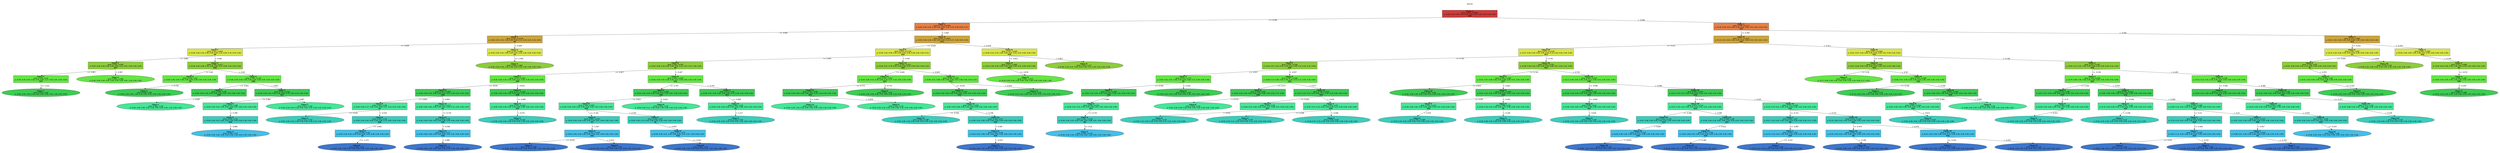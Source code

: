 digraph Tree {
splines=false;
graph [pad=".25", ranksep="0.5", nodesep="1"];
node [shape=rect, style="filled", color="black", fontname="helvetica",fillcolor="white"] ;
edge [fontname="helvetica"] ;
0 [label="texture", shape=plaintext];
0:s -> 1:n [style=invis];   
1 [label=<<b> Class=1 </b> <br/> error: 1.000, n=5500 <br/> p: (0.09, 0.09, 0.09, 0.09, 0.09, 0.09, 0.09, 0.09, 0.09, 0.09, 0.09) <br/><b>V40</b>>, fillcolor="0.000 0.7 0.800", shape="rect"];
2 [label=<<b> Class=2 </b> <br/> error: 0.778, n=2783 <br/> p: (0.00, 0.00, 0.16, 0.18, 0.00, 0.02, 0.12, 0.16, 0.18, 0.00, 0.17) <br/><b>V3</b>>, fillcolor="0.060 0.7 0.900", shape="rect"];
1:s -> 2:n [label="<= -0.585"] ;
3 [label=<<b> Class=2 </b> <br/> error: 0.436, n=1138 <br/> p: (0.00, 0.00, 0.01, 0.44, 0.00, 0.00, 0.11, 0.00, 0.43, 0.00, 0.00) <br/><b>V4</b>>, fillcolor="0.120 0.7 0.800", shape="rect"];
2:s -> 3:n [label="<= -0.867"] ;
4 [label=<<b> Class=7 </b> <br/> error: 0.314, n=653 <br/> p: (0.00, 0.00, 0.02, 0.06, 0.00, 0.00, 0.16, 0.00, 0.76, 0.00, 0.00) <br/><b>V6</b>>, fillcolor="0.180 0.7 0.900", shape="rect"];
3:s -> 4:n [label="<= -0.639"] ;
5 [label=<<b> Class=7 </b> <br/> error: 0.030, n=436 <br/> p: (0.00, 0.00, 0.00, 0.00, 0.00, 0.00, 0.01, 0.00, 0.99, 0.00, 0.00) <br/><b>V27</b>>, fillcolor="0.240 0.7 0.800", shape="rect"];
4:s -> 5:n [label="<= -0.681"] ;
6 [label=<<b> Class=7 </b> <br/> error: 0.159, n=47 <br/> p: (0.00, 0.00, 0.00, 0.00, 0.00, 0.00, 0.13, 0.00, 0.87, 0.00, 0.00) <br/><b>V23</b>>, fillcolor="0.300 0.7 0.900", shape="rect"];
5:s -> 6:n [label="<= -0.997"] ;
7 [label=<<b> Class=7 </b> <br/> error: 0.000, n=40 <br/> p: (0.00, 0.00, 0.00, 0.00, 0.00, 0.00, 0.00, 0.00, 1.00, 0.00, 0.00) >, fillcolor="0.360 0.7 0.800", shape="oval"];
6:s -> 7:n [label="<= -1.152"] ;
8 [label=<<b> Class=7 </b> <br/> error: 0.000, n=389 <br/> p: (0.00, 0.00, 0.00, 0.00, 0.00, 0.00, 0.00, 0.00, 1.00, 0.00, 0.00) >, fillcolor="0.300 0.7 0.900", shape="oval"];
5:s -> 8:n [label="> -0.997"] ;
9 [label=<<b> Class=5 </b> <br/> error: 0.498, n=217 <br/> p: (0.00, 0.00, 0.06, 0.18, 0.00, 0.00, 0.47, 0.00, 0.29, 0.00, 0.00) <br/><b>V36</b>>, fillcolor="0.240 0.7 0.800", shape="rect"];
4:s -> 9:n [label="> -0.681"] ;
10 [label=<<b> Class=2 </b> <br/> error: 0.126, n=42 <br/> p: (0.00, 0.00, 0.05, 0.93, 0.00, 0.00, 0.00, 0.00, 0.02, 0.00, 0.00) <br/><b>V5</b>>, fillcolor="0.300 0.7 0.900", shape="rect"];
9:s -> 10:n [label="<= -0.83"] ;
11 [label=<<b> Class=2 </b> <br/> error: 0.000, n=38 <br/> p: (0.00, 0.00, 0.00, 1.00, 0.00, 0.00, 0.00, 0.00, 0.00, 0.00, 0.00) >, fillcolor="0.360 0.7 0.800", shape="oval"];
10:s -> 11:n [label="> -0.739"] ;
12 [label=<<b> Class=5 </b> <br/> error: 0.358, n=175 <br/> p: (0.00, 0.00, 0.06, 0.00, 0.00, 0.00, 0.58, 0.00, 0.36, 0.00, 0.00) <br/><b>V40</b>>, fillcolor="0.300 0.7 0.900", shape="rect"];
9:s -> 12:n [label="> -0.83"] ;
13 [label=<<b> Class=7 </b> <br/> error: 0.239, n=49 <br/> p: (0.00, 0.00, 0.18, 0.00, 0.00, 0.00, 0.02, 0.00, 0.80, 0.00, 0.00) <br/><b>V34</b>>, fillcolor="0.360 0.7 0.800", shape="rect"];
12:s -> 13:n [label="<= -0.901"] ;
14 [label=<<b> Class=7 </b> <br/> error: 0.000, n=39 <br/> p: (0.00, 0.00, 0.00, 0.00, 0.00, 0.00, 0.00, 0.00, 1.00, 0.00, 0.00) >, fillcolor="0.420 0.7 0.900", shape="oval"];
13:s -> 14:n [label="> -0.897"] ;
15 [label=<<b> Class=5 </b> <br/> error: 0.236, n=126 <br/> p: (0.00, 0.00, 0.02, 0.00, 0.00, 0.00, 0.79, 0.00, 0.19, 0.00, 0.00) <br/><b>V27</b>>, fillcolor="0.360 0.7 0.800", shape="rect"];
12:s -> 15:n [label="> -0.901"] ;
16 [label=<<b> Class=5 </b> <br/> error: 0.072, n=86 <br/> p: (0.00, 0.00, 0.01, 0.00, 0.00, 0.00, 0.97, 0.00, 0.02, 0.00, 0.00) <br/><b>V33</b>>, fillcolor="0.420 0.7 0.900", shape="rect"];
15:s -> 16:n [label="<= -0.887"] ;
17 [label=<<b> Class=5 </b> <br/> error: 0.029, n=76 <br/> p: (0.00, 0.00, 0.01, 0.00, 0.00, 0.00, 0.99, 0.00, 0.00, 0.00, 0.00) <br/><b>V34</b>>, fillcolor="0.480 0.7 0.800", shape="rect"];
16:s -> 17:n [label="> -0.789"] ;
18 [label=<<b> Class=5 </b> <br/> error: 0.000, n=73 <br/> p: (0.00, 0.00, 0.00, 0.00, 0.00, 0.00, 1.00, 0.00, 0.00, 0.00, 0.00) >, fillcolor="0.540 0.7 0.900", shape="oval"];
17:s -> 18:n [label="> -0.866"] ;
19 [label=<<b> Class=7 </b> <br/> error: 0.327, n=40 <br/> p: (0.00, 0.00, 0.03, 0.00, 0.00, 0.00, 0.42, 0.00, 0.55, 0.00, 0.00) >, fillcolor="0.420 0.7 0.900", shape="oval"];
15:s -> 19:n [label="> -0.887"] ;
20 [label=<<b> Class=2 </b> <br/> error: 0.103, n=485 <br/> p: (0.00, 0.00, 0.01, 0.95, 0.00, 0.01, 0.03, 0.00, 0.00, 0.00, 0.00) <br/><b>V3</b>>, fillcolor="0.180 0.7 0.900", shape="rect"];
3:s -> 20:n [label="> -0.639"] ;
21 [label=<<b> Class=2 </b> <br/> error: 0.006, n=462 <br/> p: (0.00, 0.00, 0.00, 1.00, 0.00, 0.00, 0.00, 0.00, 0.00, 0.00, 0.00) >, fillcolor="0.240 0.7 0.800", shape="oval"];
20:s -> 21:n [label="<= -1.008"] ;
22 [label=<<b> Class=9 </b> <br/> error: 0.623, n=1645 <br/> p: (0.00, 0.00, 0.26, 0.00, 0.00, 0.04, 0.13, 0.27, 0.00, 0.00, 0.29) <br/><b>V12</b>>, fillcolor="0.120 0.7 0.800", shape="rect"];
2:s -> 22:n [label="> -0.867"] ;
23 [label=<<b> Class=6 </b> <br/> error: 0.524, n=1136 <br/> p: (0.00, 0.00, 0.38, 0.00, 0.00, 0.05, 0.18, 0.38, 0.00, 0.00, 0.01) <br/><b>V26</b>>, fillcolor="0.180 0.7 0.900", shape="rect"];
22:s -> 23:n [label="<= -0.439"] ;
24 [label=<<b> Class=6 </b> <br/> error: 0.484, n=762 <br/> p: (0.00, 0.00, 0.18, 0.00, 0.00, 0.04, 0.25, 0.53, 0.01, 0.00, 0.00) <br/><b>V5</b>>, fillcolor="0.240 0.7 0.800", shape="rect"];
23:s -> 24:n [label="<= -0.467"] ;
25 [label=<<b> Class=5 </b> <br/> error: 0.470, n=333 <br/> p: (0.00, 0.00, 0.35, 0.00, 0.00, 0.01, 0.45, 0.18, 0.02, 0.00, 0.00) <br/><b>V38</b>>, fillcolor="0.300 0.7 0.900", shape="rect"];
24:s -> 25:n [label="<= -0.407"] ;
26 [label=<<b> Class=11 </b> <br/> error: 0.437, n=200 <br/> p: (0.00, 0.00, 0.55, 0.00, 0.00, 0.01, 0.14, 0.29, 0.01, 0.00, 0.00) <br/><b>V30</b>>, fillcolor="0.360 0.7 0.800", shape="rect"];
25:s -> 26:n [label="<= -0.678"] ;
27 [label=<<b> Class=6 </b> <br/> error: 0.450, n=86 <br/> p: (0.00, 0.00, 0.17, 0.00, 0.00, 0.00, 0.27, 0.53, 0.02, 0.00, 0.00) <br/><b>V5</b>>, fillcolor="0.420 0.7 0.900", shape="rect"];
26:s -> 27:n [label="<= -0.963"] ;
28 [label=<<b> Class=5 </b> <br/> error: 0.413, n=33 <br/> p: (0.00, 0.00, 0.42, 0.00, 0.00, 0.00, 0.48, 0.03, 0.06, 0.00, 0.00) >, fillcolor="0.480 0.7 0.800", shape="oval"];
27:s -> 28:n [label="<= -0.528"] ;
29 [label=<<b> Class=6 </b> <br/> error: 0.201, n=53 <br/> p: (0.00, 0.00, 0.02, 0.00, 0.00, 0.00, 0.13, 0.85, 0.00, 0.00, 0.00) <br/><b>V36</b>>, fillcolor="0.480 0.7 0.800", shape="rect"];
27:s -> 29:n [label="> -0.528"] ;
30 [label=<<b> Class=6 </b> <br/> error: 0.046, n=43 <br/> p: (0.00, 0.00, 0.02, 0.00, 0.00, 0.00, 0.00, 0.98, 0.00, 0.00, 0.00) <br/><b>V1</b>>, fillcolor="0.540 0.7 0.900", shape="rect"];
29:s -> 30:n [label="<= -0.683"] ;
31 [label=<<b> Class=6 </b> <br/> error: 0.000, n=37 <br/> p: (0.00, 0.00, 0.00, 0.00, 0.00, 0.00, 0.00, 1.00, 0.00, 0.00, 0.00) >, fillcolor="0.600 0.7 0.800", shape="oval"];
30:s -> 31:n [label="<= -1.272"] ;
32 [label=<<b> Class=11 </b> <br/> error: 0.250, n=114 <br/> p: (0.00, 0.00, 0.83, 0.00, 0.00, 0.01, 0.04, 0.11, 0.01, 0.00, 0.00) <br/><b>V2</b>>, fillcolor="0.420 0.7 0.900", shape="rect"];
26:s -> 32:n [label="> -0.963"] ;
33 [label=<<b> Class=11 </b> <br/> error: 0.099, n=94 <br/> p: (0.00, 0.00, 0.94, 0.00, 0.00, 0.00, 0.00, 0.06, 0.00, 0.00, 0.00) <br/><b>V26</b>>, fillcolor="0.480 0.7 0.800", shape="rect"];
32:s -> 33:n [label="<= -0.734"] ;
34 [label=<<b> Class=11 </b> <br/> error: 0.029, n=77 <br/> p: (0.00, 0.00, 0.99, 0.00, 0.00, 0.00, 0.00, 0.01, 0.00, 0.00, 0.00) <br/><b>V10</b>>, fillcolor="0.540 0.7 0.900", shape="rect"];
33:s -> 34:n [label="> -0.598"] ;
35 [label=<<b> Class=11 </b> <br/> error: 0.000, n=76 <br/> p: (0.00, 0.00, 1.00, 0.00, 0.00, 0.00, 0.00, 0.00, 0.00, 0.00, 0.00) >, fillcolor="0.600 0.7 0.800", shape="oval"];
34:s -> 35:n [label="> -0.885"] ;
36 [label=<<b> Class=5 </b> <br/> error: 0.127, n=133 <br/> p: (0.00, 0.00, 0.05, 0.00, 0.00, 0.01, 0.93, 0.00, 0.02, 0.00, 0.00) <br/><b>V30</b>>, fillcolor="0.360 0.7 0.800", shape="rect"];
25:s -> 36:n [label="> -0.678"] ;
37 [label=<<b> Class=5 </b> <br/> error: 0.020, n=118 <br/> p: (0.00, 0.00, 0.00, 0.00, 0.00, 0.00, 0.99, 0.00, 0.01, 0.00, 0.00) <br/><b>V35</b>>, fillcolor="0.420 0.7 0.900", shape="rect"];
36:s -> 37:n [label="<= -0.881"] ;
38 [label=<<b> Class=5 </b> <br/> error: 0.000, n=116 <br/> p: (0.00, 0.00, 0.00, 0.00, 0.00, 0.00, 1.00, 0.00, 0.00, 0.00, 0.00) >, fillcolor="0.480 0.7 0.800", shape="oval"];
37:s -> 38:n [label="> -0.579"] ;
39 [label=<<b> Class=6 </b> <br/> error: 0.304, n=429 <br/> p: (0.00, 0.00, 0.04, 0.00, 0.00, 0.07, 0.09, 0.80, 0.00, 0.00, 0.00) <br/><b>V32</b>>, fillcolor="0.300 0.7 0.900", shape="rect"];
24:s -> 39:n [label="> -0.407"] ;
40 [label=<<b> Class=6 </b> <br/> error: 0.214, n=385 <br/> p: (0.00, 0.00, 0.04, 0.00, 0.00, 0.07, 0.02, 0.87, 0.00, 0.00, 0.00) <br/><b>V30</b>>, fillcolor="0.360 0.7 0.800", shape="rect"];
39:s -> 40:n [label="<= -0.702"] ;
41 [label=<<b> Class=6 </b> <br/> error: 0.156, n=350 <br/> p: (0.00, 0.00, 0.04, 0.00, 0.00, 0.03, 0.02, 0.92, 0.00, 0.00, 0.00) <br/><b>V24</b>>, fillcolor="0.420 0.7 0.900", shape="rect"];
40:s -> 41:n [label="<= -0.811"] ;
42 [label=<<b> Class=6 </b> <br/> error: 0.083, n=253 <br/> p: (0.00, 0.00, 0.00, 0.00, 0.00, 0.04, 0.01, 0.96, 0.00, 0.00, 0.00) <br/><b>V1</b>>, fillcolor="0.480 0.7 0.800", shape="rect"];
41:s -> 42:n [label="<= -0.764"] ;
43 [label=<<b> Class=6 </b> <br/> error: 0.021, n=233 <br/> p: (0.00, 0.00, 0.00, 0.00, 0.00, 0.00, 0.01, 0.99, 0.00, 0.00, 0.00) <br/><b>V16</b>>, fillcolor="0.540 0.7 0.900", shape="rect"];
42:s -> 43:n [label="> -1.307"] ;
44 [label=<<b> Class=6 </b> <br/> error: 0.000, n=186 <br/> p: (0.00, 0.00, 0.00, 0.00, 0.00, 0.00, 0.00, 1.00, 0.00, 0.00, 0.00) >, fillcolor="0.600 0.7 0.800", shape="oval"];
43:s -> 44:n [label="<= -0.529"] ;
45 [label=<<b> Class=6 </b> <br/> error: 0.073, n=47 <br/> p: (0.00, 0.00, 0.00, 0.00, 0.00, 0.00, 0.04, 0.96, 0.00, 0.00, 0.00) >, fillcolor="0.600 0.7 0.800", shape="oval"];
43:s -> 45:n [label="> -0.529"] ;
46 [label=<<b> Class=6 </b> <br/> error: 0.246, n=97 <br/> p: (0.00, 0.00, 0.13, 0.00, 0.00, 0.00, 0.05, 0.81, 0.00, 0.00, 0.00) <br/><b>V2</b>>, fillcolor="0.480 0.7 0.800", shape="rect"];
41:s -> 46:n [label="> -0.764"] ;
47 [label=<<b> Class=6 </b> <br/> error: 0.057, n=78 <br/> p: (0.00, 0.00, 0.01, 0.00, 0.00, 0.00, 0.01, 0.97, 0.00, 0.00, 0.00) <br/><b>V10</b>>, fillcolor="0.540 0.7 0.900", shape="rect"];
46:s -> 47:n [label="> -0.633"] ;
48 [label=<<b> Class=6 </b> <br/> error: 0.000, n=74 <br/> p: (0.00, 0.00, 0.00, 0.00, 0.00, 0.00, 0.00, 1.00, 0.00, 0.00, 0.00) >, fillcolor="0.600 0.7 0.800", shape="oval"];
47:s -> 48:n [label="<= -0.642"] ;
49 [label=<<b> Class=4 </b> <br/> error: 0.403, n=35 <br/> p: (0.00, 0.00, 0.11, 0.00, 0.00, 0.49, 0.00, 0.40, 0.00, 0.00, 0.00) >, fillcolor="0.420 0.7 0.900", shape="oval"];
40:s -> 49:n [label="> -0.811"] ;
50 [label=<<b> Class=5 </b> <br/> error: 0.372, n=44 <br/> p: (0.00, 0.02, 0.05, 0.00, 0.00, 0.05, 0.73, 0.16, 0.00, 0.00, 0.00) <br/><b>V23</b>>, fillcolor="0.360 0.7 0.800", shape="rect"];
39:s -> 50:n [label="> -0.702"] ;
51 [label=<<b> Class=5 </b> <br/> error: 0.064, n=28 <br/> p: (0.00, 0.00, 0.00, 0.00, 0.00, 0.00, 0.96, 0.04, 0.00, 0.00, 0.00) <br/><b>V1</b>>, fillcolor="0.420 0.7 0.900", shape="rect"];
50:s -> 51:n [label="<= -0.899"] ;
52 [label=<<b> Class=5 </b> <br/> error: 0.000, n=26 <br/> p: (0.00, 0.00, 0.00, 0.00, 0.00, 0.00, 1.00, 0.00, 0.00, 0.00, 0.00) >, fillcolor="0.480 0.7 0.800", shape="oval"];
51:s -> 52:n [label="> -1.127"] ;
53 [label=<<b> Class=11 </b> <br/> error: 0.342, n=374 <br/> p: (0.00, 0.01, 0.78, 0.00, 0.00, 0.06, 0.05, 0.09, 0.00, 0.00, 0.02) <br/><b>V24</b>>, fillcolor="0.240 0.7 0.800", shape="rect"];
23:s -> 53:n [label="> -0.467"] ;
54 [label=<<b> Class=11 </b> <br/> error: 0.547, n=81 <br/> p: (0.00, 0.00, 0.41, 0.00, 0.00, 0.26, 0.17, 0.16, 0.00, 0.00, 0.00) <br/><b>V23</b>>, fillcolor="0.300 0.7 0.900", shape="rect"];
53:s -> 54:n [label="<= -0.649"] ;
55 [label=<<b> Class=11 </b> <br/> error: 0.397, n=56 <br/> p: (0.00, 0.00, 0.59, 0.00, 0.00, 0.00, 0.25, 0.16, 0.00, 0.00, 0.00) <br/><b>V32</b>>, fillcolor="0.360 0.7 0.800", shape="rect"];
54:s -> 55:n [label="<= -0.773"] ;
56 [label=<<b> Class=11 </b> <br/> error: 0.000, n=25 <br/> p: (0.00, 0.00, 1.00, 0.00, 0.00, 0.00, 0.00, 0.00, 0.00, 0.00, 0.00) >, fillcolor="0.420 0.7 0.900", shape="oval"];
55:s -> 56:n [label="<= -0.818"] ;
57 [label=<<b> Class=5 </b> <br/> error: 0.445, n=31 <br/> p: (0.00, 0.00, 0.26, 0.00, 0.00, 0.00, 0.45, 0.29, 0.00, 0.00, 0.00) >, fillcolor="0.420 0.7 0.900", shape="oval"];
55:s -> 57:n [label="> -0.818"] ;
58 [label=<<b> Class=4 </b> <br/> error: 0.183, n=25 <br/> p: (0.00, 0.00, 0.00, 0.00, 0.00, 0.84, 0.00, 0.16, 0.00, 0.00, 0.00) >, fillcolor="0.360 0.7 0.800", shape="oval"];
54:s -> 58:n [label="> -0.773"] ;
59 [label=<<b> Class=11 </b> <br/> error: 0.208, n=293 <br/> p: (0.00, 0.01, 0.88, 0.00, 0.00, 0.00, 0.02, 0.06, 0.00, 0.00, 0.02) <br/><b>V12</b>>, fillcolor="0.300 0.7 0.900", shape="rect"];
53:s -> 59:n [label="> -0.649"] ;
60 [label=<<b> Class=11 </b> <br/> error: 0.092, n=252 <br/> p: (0.00, 0.00, 0.96, 0.00, 0.00, 0.00, 0.02, 0.02, 0.00, 0.00, 0.00) <br/><b>V10</b>>, fillcolor="0.360 0.7 0.800", shape="rect"];
59:s -> 60:n [label="<= -0.529"] ;
61 [label=<<b> Class=11 </b> <br/> error: 0.052, n=246 <br/> p: (0.00, 0.00, 0.98, 0.00, 0.00, 0.00, 0.00, 0.02, 0.00, 0.00, 0.00) <br/><b>V5</b>>, fillcolor="0.420 0.7 0.900", shape="rect"];
60:s -> 61:n [label="> -0.804"] ;
62 [label=<<b> Class=11 </b> <br/> error: 0.000, n=189 <br/> p: (0.00, 0.00, 1.00, 0.00, 0.00, 0.00, 0.00, 0.00, 0.00, 0.00, 0.00) >, fillcolor="0.480 0.7 0.800", shape="oval"];
61:s -> 62:n [label="<= -0.338"] ;
63 [label=<<b> Class=11 </b> <br/> error: 0.160, n=57 <br/> p: (0.00, 0.02, 0.89, 0.00, 0.00, 0.00, 0.00, 0.09, 0.00, 0.00, 0.00) <br/><b>V24</b>>, fillcolor="0.480 0.7 0.800", shape="rect"];
61:s -> 63:n [label="> -0.338"] ;
64 [label=<<b> Class=11 </b> <br/> error: 0.045, n=44 <br/> p: (0.00, 0.02, 0.98, 0.00, 0.00, 0.00, 0.00, 0.00, 0.00, 0.00, 0.00) <br/><b>V16</b>>, fillcolor="0.540 0.7 0.900", shape="rect"];
63:s -> 64:n [label="> -0.587"] ;
65 [label=<<b> Class=11 </b> <br/> error: 0.000, n=43 <br/> p: (0.00, 0.00, 1.00, 0.00, 0.00, 0.00, 0.00, 0.00, 0.00, 0.00, 0.00) >, fillcolor="0.600 0.7 0.800", shape="oval"];
64:s -> 65:n [label="> -0.619"] ;
66 [label=<<b> Class=11 </b> <br/> error: 0.534, n=41 <br/> p: (0.00, 0.02, 0.44, 0.00, 0.00, 0.02, 0.02, 0.34, 0.00, 0.00, 0.15) >, fillcolor="0.360 0.7 0.800", shape="oval"];
59:s -> 66:n [label="> -0.529"] ;
67 [label=<<b> Class=9 </b> <br/> error: 0.142, n=509 <br/> p: (0.00, 0.01, 0.01, 0.00, 0.00, 0.01, 0.01, 0.02, 0.00, 0.00, 0.94) <br/><b>V30</b>>, fillcolor="0.180 0.7 0.900", shape="rect"];
22:s -> 67:n [label="> -0.439"] ;
68 [label=<<b> Class=9 </b> <br/> error: 0.031, n=482 <br/> p: (0.00, 0.00, 0.00, 0.00, 0.00, 0.00, 0.00, 0.01, 0.00, 0.00, 0.99) <br/><b>V23</b>>, fillcolor="0.240 0.7 0.800", shape="rect"];
67:s -> 68:n [label="<= -0.822"] ;
69 [label=<<b> Class=9 </b> <br/> error: 0.000, n=473 <br/> p: (0.00, 0.00, 0.00, 0.00, 0.00, 0.00, 0.00, 0.00, 0.00, 0.00, 1.00) >, fillcolor="0.300 0.7 0.900", shape="oval"];
68:s -> 69:n [label="<= -0.978"] ;
70 [label=<<b> Class=4 </b> <br/> error: 0.642, n=27 <br/> p: (0.00, 0.19, 0.22, 0.00, 0.00, 0.26, 0.07, 0.26, 0.00, 0.00, 0.00) >, fillcolor="0.240 0.7 0.800", shape="oval"];
67:s -> 70:n [label="> -0.822"] ;
71 [label=<<b> Class=1 </b> <br/> error: 0.790, n=2717 <br/> p: (0.18, 0.18, 0.02, 0.00, 0.18, 0.16, 0.06, 0.02, 0.00, 0.18, 0.01) <br/><b>V23</b>>, fillcolor="0.060 0.7 0.900", shape="rect"];
1:s -> 71:n [label="> -0.585"] ;
72 [label=<<b> Class=8 </b> <br/> error: 0.727, n=2131 <br/> p: (0.23, 0.22, 0.02, 0.00, 0.00, 0.18, 0.08, 0.03, 0.00, 0.23, 0.01) <br/><b>V20</b>>, fillcolor="0.120 0.7 0.800", shape="rect"];
71:s -> 72:n [label="<= -0.394"] ;
73 [label=<<b> Class=10 </b> <br/> error: 0.670, n=1129 <br/> p: (0.07, 0.36, 0.04, 0.00, 0.00, 0.30, 0.14, 0.04, 0.00, 0.05, 0.00) <br/><b>V23</b>>, fillcolor="0.180 0.7 0.900", shape="rect"];
72:s -> 73:n [label="<= -0.311"] ;
74 [label=<<b> Class=5 </b> <br/> error: 0.658, n=338 <br/> p: (0.04, 0.07, 0.04, 0.00, 0.00, 0.10, 0.48, 0.12, 0.00, 0.14, 0.00) <br/><b>V20</b>>, fillcolor="0.240 0.7 0.800", shape="rect"];
73:s -> 74:n [label="<= -0.761"] ;
75 [label=<<b> Class=5 </b> <br/> error: 0.243, n=172 <br/> p: (0.00, 0.01, 0.01, 0.00, 0.00, 0.03, 0.84, 0.12, 0.00, 0.00, 0.00) <br/><b>V5</b>>, fillcolor="0.300 0.7 0.900", shape="rect"];
74:s -> 75:n [label="<= -0.557"] ;
76 [label=<<b> Class=5 </b> <br/> error: 0.111, n=138 <br/> p: (0.00, 0.01, 0.01, 0.00, 0.00, 0.01, 0.95, 0.02, 0.00, 0.00, 0.00) <br/><b>V24</b>>, fillcolor="0.360 0.7 0.800", shape="rect"];
75:s -> 76:n [label="<= -0.304"] ;
77 [label=<<b> Class=5 </b> <br/> error: 0.069, n=135 <br/> p: (0.00, 0.01, 0.01, 0.00, 0.00, 0.00, 0.97, 0.01, 0.00, 0.00, 0.00) <br/><b>V17</b>>, fillcolor="0.420 0.7 0.900", shape="rect"];
76:s -> 77:n [label="> -0.866"] ;
78 [label=<<b> Class=5 </b> <br/> error: 0.051, n=134 <br/> p: (0.00, 0.00, 0.01, 0.00, 0.00, 0.00, 0.98, 0.01, 0.00, 0.00, 0.00) <br/><b>V6</b>>, fillcolor="0.480 0.7 0.800", shape="rect"];
77:s -> 78:n [label="<= -0.701"] ;
79 [label=<<b> Class=5 </b> <br/> error: 0.000, n=116 <br/> p: (0.00, 0.00, 0.00, 0.00, 0.00, 0.00, 1.00, 0.00, 0.00, 0.00, 0.00) >, fillcolor="0.540 0.7 0.900", shape="oval"];
78:s -> 79:n [label="<= -0.24"] ;
80 [label=<<b> Class=6 </b> <br/> error: 0.430, n=34 <br/> p: (0.00, 0.03, 0.00, 0.00, 0.00, 0.09, 0.38, 0.50, 0.00, 0.00, 0.00) >, fillcolor="0.360 0.7 0.800", shape="oval"];
75:s -> 80:n [label="> -0.304"] ;
81 [label=<<b> Class=8 </b> <br/> error: 0.767, n=166 <br/> p: (0.08, 0.14, 0.08, 0.00, 0.00, 0.18, 0.10, 0.12, 0.00, 0.30, 0.00) <br/><b>V16</b>>, fillcolor="0.300 0.7 0.900", shape="rect"];
74:s -> 81:n [label="> -0.557"] ;
82 [label=<<b> Class=8 </b> <br/> error: 0.249, n=60 <br/> p: (0.00, 0.00, 0.00, 0.00, 0.00, 0.28, 0.00, 0.00, 0.00, 0.72, 0.00) <br/><b>V28</b>>, fillcolor="0.360 0.7 0.800", shape="rect"];
81:s -> 82:n [label="<= -0.577"] ;
83 [label=<<b> Class=8 </b> <br/> error: 0.000, n=43 <br/> p: (0.00, 0.00, 0.00, 0.00, 0.00, 0.00, 0.00, 0.00, 0.00, 1.00, 0.00) >, fillcolor="0.420 0.7 0.900", shape="oval"];
82:s -> 83:n [label="> -0.723"] ;
84 [label=<<b> Class=10 </b> <br/> error: 0.786, n=106 <br/> p: (0.13, 0.22, 0.12, 0.00, 0.00, 0.12, 0.16, 0.19, 0.00, 0.06, 0.00) <br/><b>V24</b>>, fillcolor="0.360 0.7 0.800", shape="rect"];
81:s -> 84:n [label="> -0.577"] ;
85 [label=<<b> Class=6 </b> <br/> error: 0.558, n=49 <br/> p: (0.00, 0.22, 0.00, 0.00, 0.00, 0.27, 0.08, 0.41, 0.00, 0.02, 0.00) <br/><b>V27</b>>, fillcolor="0.420 0.7 0.900", shape="rect"];
84:s -> 85:n [label="<= -0.635"] ;
86 [label=<<b> Class=6 </b> <br/> error: 0.441, n=34 <br/> p: (0.00, 0.32, 0.00, 0.00, 0.00, 0.00, 0.12, 0.53, 0.00, 0.03, 0.00) >, fillcolor="0.480 0.7 0.800", shape="oval"];
85:s -> 86:n [label="> -0.916"] ;
87 [label=<<b> Class=1 </b> <br/> error: 0.651, n=57 <br/> p: (0.25, 0.21, 0.23, 0.00, 0.00, 0.00, 0.23, 0.00, 0.00, 0.09, 0.00) <br/><b>V19</b>>, fillcolor="0.420 0.7 0.900", shape="rect"];
84:s -> 87:n [label="> -0.635"] ;
88 [label=<<b> Class=5 </b> <br/> error: 0.490, n=29 <br/> p: (0.03, 0.34, 0.21, 0.00, 0.00, 0.00, 0.41, 0.00, 0.00, 0.00, 0.00) >, fillcolor="0.480 0.7 0.800", shape="oval"];
87:s -> 88:n [label="<= -0.408"] ;
89 [label=<<b> Class=1 </b> <br/> error: 0.550, n=28 <br/> p: (0.46, 0.07, 0.25, 0.00, 0.00, 0.00, 0.04, 0.00, 0.00, 0.18, 0.00) >, fillcolor="0.480 0.7 0.800", shape="oval"];
87:s -> 89:n [label="> -0.408"] ;
90 [label=<<b> Class=10 </b> <br/> error: 0.482, n=791 <br/> p: (0.08, 0.48, 0.04, 0.00, 0.00, 0.38, 0.00, 0.01, 0.00, 0.01, 0.00) <br/><b>V22</b>>, fillcolor="0.240 0.7 0.800", shape="rect"];
73:s -> 90:n [label="> -0.761"] ;
91 [label=<<b> Class=4 </b> <br/> error: 0.161, n=269 <br/> p: (0.01, 0.07, 0.00, 0.00, 0.00, 0.90, 0.00, 0.01, 0.00, 0.00, 0.00) <br/><b>V17</b>>, fillcolor="0.300 0.7 0.900", shape="rect"];
90:s -> 91:n [label="<= -0.763"] ;
92 [label=<<b> Class=10 </b> <br/> error: 0.284, n=26 <br/> p: (0.00, 0.58, 0.00, 0.00, 0.00, 0.42, 0.00, 0.00, 0.00, 0.00, 0.00) >, fillcolor="0.360 0.7 0.800", shape="oval"];
91:s -> 92:n [label="<= -0.822"] ;
93 [label=<<b> Class=4 </b> <br/> error: 0.097, n=243 <br/> p: (0.01, 0.02, 0.00, 0.00, 0.00, 0.95, 0.00, 0.01, 0.00, 0.00, 0.00) <br/><b>V16</b>>, fillcolor="0.360 0.7 0.800", shape="rect"];
91:s -> 93:n [label="> -0.822"] ;
94 [label=<<b> Class=4 </b> <br/> error: 0.022, n=211 <br/> p: (0.00, 0.00, 0.00, 0.00, 0.00, 0.99, 0.00, 0.01, 0.00, 0.00, 0.00) <br/><b>V20</b>>, fillcolor="0.420 0.7 0.900", shape="rect"];
93:s -> 94:n [label="<= -0.491"] ;
95 [label=<<b> Class=4 </b> <br/> error: 0.000, n=189 <br/> p: (0.00, 0.00, 0.00, 0.00, 0.00, 1.00, 0.00, 0.00, 0.00, 0.00, 0.00) >, fillcolor="0.480 0.7 0.800", shape="oval"];
94:s -> 95:n [label="> -0.553"] ;
96 [label=<<b> Class=4 </b> <br/> error: 0.358, n=32 <br/> p: (0.09, 0.16, 0.00, 0.00, 0.00, 0.72, 0.00, 0.03, 0.00, 0.00, 0.00) <br/><b>V5</b>>, fillcolor="0.420 0.7 0.900", shape="rect"];
93:s -> 96:n [label="> -0.491"] ;
97 [label=<<b> Class=4 </b> <br/> error: 0.180, n=26 <br/> p: (0.00, 0.08, 0.00, 0.00, 0.00, 0.88, 0.00, 0.04, 0.00, 0.00, 0.00) >, fillcolor="0.480 0.7 0.800", shape="oval"];
96:s -> 97:n [label="> -0.206"] ;
98 [label=<<b> Class=10 </b> <br/> error: 0.435, n=522 <br/> p: (0.12, 0.69, 0.06, 0.00, 0.00, 0.11, 0.00, 0.01, 0.00, 0.01, 0.00) <br/><b>V36</b>>, fillcolor="0.300 0.7 0.900", shape="rect"];
90:s -> 98:n [label="> -0.763"] ;
99 [label=<<b> Class=4 </b> <br/> error: 0.254, n=49 <br/> p: (0.04, 0.16, 0.00, 0.00, 0.00, 0.80, 0.00, 0.00, 0.00, 0.00, 0.00) <br/><b>V22</b>>, fillcolor="0.360 0.7 0.800", shape="rect"];
98:s -> 99:n [label="<= -0.598"] ;
100 [label=<<b> Class=4 </b> <br/> error: 0.081, n=41 <br/> p: (0.00, 0.05, 0.00, 0.00, 0.00, 0.95, 0.00, 0.00, 0.00, 0.00, 0.00) <br/><b>V12</b>>, fillcolor="0.420 0.7 0.900", shape="rect"];
99:s -> 100:n [label="<= -0.602"] ;
101 [label=<<b> Class=4 </b> <br/> error: 0.000, n=39 <br/> p: (0.00, 0.00, 0.00, 0.00, 0.00, 1.00, 0.00, 0.00, 0.00, 0.00, 0.00) >, fillcolor="0.480 0.7 0.800", shape="oval"];
100:s -> 101:n [label="> -0.626"] ;
102 [label=<<b> Class=10 </b> <br/> error: 0.383, n=473 <br/> p: (0.12, 0.74, 0.07, 0.00, 0.00, 0.04, 0.00, 0.01, 0.00, 0.01, 0.00) <br/><b>V20</b>>, fillcolor="0.360 0.7 0.800", shape="rect"];
98:s -> 102:n [label="> -0.598"] ;
103 [label=<<b> Class=10 </b> <br/> error: 0.303, n=214 <br/> p: (0.01, 0.79, 0.14, 0.00, 0.00, 0.04, 0.01, 0.01, 0.00, 0.00, 0.00) <br/><b>V14</b>>, fillcolor="0.420 0.7 0.900", shape="rect"];
102:s -> 103:n [label="<= -0.425"] ;
104 [label=<<b> Class=10 </b> <br/> error: 0.052, n=131 <br/> p: (0.02, 0.98, 0.00, 0.00, 0.00, 0.01, 0.00, 0.00, 0.00, 0.00, 0.00) <br/><b>V32</b>>, fillcolor="0.480 0.7 0.800", shape="rect"];
103:s -> 104:n [label="<= -0.585"] ;
105 [label=<<b> Class=10 </b> <br/> error: 0.019, n=129 <br/> p: (0.00, 0.99, 0.00, 0.00, 0.00, 0.01, 0.00, 0.00, 0.00, 0.00, 0.00) <br/><b>V24</b>>, fillcolor="0.540 0.7 0.900", shape="rect"];
104:s -> 105:n [label="> -0.687"] ;
106 [label=<<b> Class=10 </b> <br/> error: 0.000, n=124 <br/> p: (0.00, 1.00, 0.00, 0.00, 0.00, 0.00, 0.00, 0.00, 0.00, 0.00, 0.00) >, fillcolor="0.600 0.7 0.800", shape="oval"];
105:s -> 106:n [label="> -0.619"] ;
107 [label=<<b> Class=10 </b> <br/> error: 0.468, n=83 <br/> p: (0.00, 0.49, 0.36, 0.00, 0.00, 0.10, 0.02, 0.02, 0.00, 0.00, 0.00) <br/><b>V32</b>>, fillcolor="0.480 0.7 0.800", shape="rect"];
103:s -> 107:n [label="> -0.585"] ;
108 [label=<<b> Class=10 </b> <br/> error: 0.351, n=59 <br/> p: (0.00, 0.68, 0.25, 0.00, 0.00, 0.03, 0.03, 0.00, 0.00, 0.00, 0.00) <br/><b>V10</b>>, fillcolor="0.540 0.7 0.900", shape="rect"];
107:s -> 108:n [label="> -0.514"] ;
109 [label=<<b> Class=10 </b> <br/> error: 0.183, n=40 <br/> p: (0.00, 0.88, 0.10, 0.00, 0.00, 0.03, 0.00, 0.00, 0.00, 0.00, 0.00) >, fillcolor="0.600 0.7 0.800", shape="oval"];
108:s -> 109:n [label="> -0.485"] ;
110 [label=<<b> Class=10 </b> <br/> error: 0.372, n=259 <br/> p: (0.22, 0.70, 0.01, 0.00, 0.00, 0.03, 0.00, 0.02, 0.00, 0.02, 0.00) <br/><b>V37</b>>, fillcolor="0.420 0.7 0.900", shape="rect"];
102:s -> 110:n [label="> -0.425"] ;
111 [label=<<b> Class=1 </b> <br/> error: 0.500, n=67 <br/> p: (0.57, 0.25, 0.01, 0.00, 0.00, 0.03, 0.00, 0.06, 0.00, 0.07, 0.00) <br/><b>V6</b>>, fillcolor="0.480 0.7 0.800", shape="rect"];
110:s -> 111:n [label="<= -0.722"] ;
112 [label=<<b> Class=1 </b> <br/> error: 0.418, n=54 <br/> p: (0.70, 0.13, 0.02, 0.00, 0.00, 0.02, 0.00, 0.04, 0.00, 0.09, 0.00) <br/><b>V16</b>>, fillcolor="0.540 0.7 0.900", shape="rect"];
111:s -> 112:n [label="<= -0.087"] ;
113 [label=<<b> Class=1 </b> <br/> error: 0.322, n=50 <br/> p: (0.76, 0.12, 0.00, 0.00, 0.00, 0.02, 0.00, 0.00, 0.00, 0.10, 0.00) >, fillcolor="0.600 0.7 0.800", shape="oval"];
112:s -> 113:n [label="<= -0.437"] ;
114 [label=<<b> Class=10 </b> <br/> error: 0.222, n=192 <br/> p: (0.10, 0.85, 0.01, 0.00, 0.00, 0.04, 0.00, 0.00, 0.00, 0.00, 0.00) <br/><b>V12</b>>, fillcolor="0.480 0.7 0.800", shape="rect"];
110:s -> 114:n [label="> -0.722"] ;
115 [label=<<b> Class=10 </b> <br/> error: 0.090, n=130 <br/> p: (0.03, 0.95, 0.02, 0.00, 0.00, 0.00, 0.00, 0.00, 0.00, 0.00, 0.00) <br/><b>V6</b>>, fillcolor="0.540 0.7 0.900", shape="rect"];
114:s -> 115:n [label="<= -0.479"] ;
116 [label=<<b> Class=10 </b> <br/> error: 0.047, n=127 <br/> p: (0.02, 0.98, 0.00, 0.00, 0.00, 0.00, 0.00, 0.00, 0.00, 0.00, 0.00) >, fillcolor="0.600 0.7 0.800", shape="oval"];
115:s -> 116:n [label="> -0.189"] ;
117 [label=<<b> Class=10 </b> <br/> error: 0.364, n=62 <br/> p: (0.24, 0.65, 0.00, 0.00, 0.00, 0.11, 0.00, 0.00, 0.00, 0.00, 0.00) <br/><b>V16</b>>, fillcolor="0.540 0.7 0.900", shape="rect"];
114:s -> 117:n [label="> -0.479"] ;
118 [label=<<b> Class=1 </b> <br/> error: 0.439, n=33 <br/> p: (0.45, 0.33, 0.00, 0.00, 0.00, 0.21, 0.00, 0.00, 0.00, 0.00, 0.00) >, fillcolor="0.600 0.7 0.800", shape="oval"];
117:s -> 118:n [label="<= -0.433"] ;
119 [label=<<b> Class=10 </b> <br/> error: 0.000, n=29 <br/> p: (0.00, 1.00, 0.00, 0.00, 0.00, 0.00, 0.00, 0.00, 0.00, 0.00, 0.00) >, fillcolor="0.600 0.7 0.800", shape="oval"];
117:s -> 119:n [label="> -0.433"] ;
120 [label=<<b> Class=8 </b> <br/> error: 0.497, n=1002 <br/> p: (0.41, 0.07, 0.00, 0.00, 0.00, 0.05, 0.00, 0.01, 0.00, 0.45, 0.02) <br/><b>V23</b>>, fillcolor="0.180 0.7 0.900", shape="rect"];
72:s -> 120:n [label="> -0.311"] ;
121 [label=<<b> Class=8 </b> <br/> error: 0.240, n=405 <br/> p: (0.07, 0.00, 0.00, 0.00, 0.00, 0.00, 0.00, 0.01, 0.00, 0.86, 0.04) <br/><b>V33</b>>, fillcolor="0.240 0.7 0.800", shape="rect"];
120:s -> 121:n [label="<= -0.748"] ;
122 [label=<<b> Class=9 </b> <br/> error: 0.549, n=36 <br/> p: (0.17, 0.00, 0.00, 0.00, 0.00, 0.00, 0.03, 0.14, 0.00, 0.17, 0.50) >, fillcolor="0.300 0.7 0.900", shape="oval"];
121:s -> 122:n [label="<= -0.39"] ;
123 [label=<<b> Class=8 </b> <br/> error: 0.124, n=369 <br/> p: (0.06, 0.01, 0.00, 0.00, 0.00, 0.00, 0.00, 0.00, 0.00, 0.93, 0.00) <br/><b>V10</b>>, fillcolor="0.300 0.7 0.900", shape="rect"];
121:s -> 123:n [label="> -0.39"] ;
124 [label=<<b> Class=1 </b> <br/> error: 0.325, n=27 <br/> p: (0.74, 0.04, 0.04, 0.00, 0.00, 0.00, 0.00, 0.00, 0.00, 0.19, 0.00) >, fillcolor="0.360 0.7 0.800", shape="oval"];
123:s -> 124:n [label="<= -0.349"] ;
125 [label=<<b> Class=8 </b> <br/> error: 0.032, n=342 <br/> p: (0.01, 0.00, 0.00, 0.00, 0.00, 0.00, 0.00, 0.00, 0.00, 0.99, 0.00) <br/><b>V34</b>>, fillcolor="0.360 0.7 0.800", shape="rect"];
123:s -> 125:n [label="> -0.349"] ;
126 [label=<<b> Class=8 </b> <br/> error: 0.009, n=316 <br/> p: (0.00, 0.00, 0.00, 0.00, 0.00, 0.00, 0.00, 0.00, 0.00, 1.00, 0.00) <br/><b>V26</b>>, fillcolor="0.420 0.7 0.900", shape="rect"];
125:s -> 126:n [label="<= -0.583"] ;
127 [label=<<b> Class=8 </b> <br/> error: 0.000, n=315 <br/> p: (0.00, 0.00, 0.00, 0.00, 0.00, 0.00, 0.00, 0.00, 0.00, 1.00, 0.00) >, fillcolor="0.480 0.7 0.800", shape="oval"];
126:s -> 127:n [label="> -0.614"] ;
128 [label=<<b> Class=8 </b> <br/> error: 0.180, n=26 <br/> p: (0.08, 0.04, 0.00, 0.00, 0.00, 0.00, 0.00, 0.00, 0.00, 0.88, 0.00) >, fillcolor="0.420 0.7 0.900", shape="oval"];
125:s -> 128:n [label="> -0.583"] ;
129 [label=<<b> Class=1 </b> <br/> error: 0.447, n=597 <br/> p: (0.64, 0.12, 0.01, 0.00, 0.00, 0.08, 0.00, 0.00, 0.00, 0.16, 0.00) <br/><b>V10</b>>, fillcolor="0.240 0.7 0.800", shape="rect"];
120:s -> 129:n [label="> -0.748"] ;
130 [label=<<b> Class=1 </b> <br/> error: 0.318, n=458 <br/> p: (0.79, 0.08, 0.00, 0.00, 0.00, 0.09, 0.00, 0.00, 0.00, 0.03, 0.00) <br/><b>V24</b>>, fillcolor="0.300 0.7 0.900", shape="rect"];
129:s -> 130:n [label="<= -0.239"] ;
131 [label=<<b> Class=4 </b> <br/> error: 0.271, n=46 <br/> p: (0.07, 0.07, 0.00, 0.00, 0.00, 0.83, 0.00, 0.04, 0.00, 0.00, 0.00) <br/><b>V37</b>>, fillcolor="0.360 0.7 0.800", shape="rect"];
130:s -> 131:n [label="<= -0.552"] ;
132 [label=<<b> Class=4 </b> <br/> error: 0.050, n=39 <br/> p: (0.00, 0.03, 0.00, 0.00, 0.00, 0.97, 0.00, 0.00, 0.00, 0.00, 0.00) <br/><b>V2</b>>, fillcolor="0.420 0.7 0.900", shape="rect"];
131:s -> 132:n [label="> -0.75"] ;
133 [label=<<b> Class=4 </b> <br/> error: 0.000, n=38 <br/> p: (0.00, 0.00, 0.00, 0.00, 0.00, 1.00, 0.00, 0.00, 0.00, 0.00, 0.00) >, fillcolor="0.480 0.7 0.800", shape="oval"];
132:s -> 133:n [label="> -0.513"] ;
134 [label=<<b> Class=1 </b> <br/> error: 0.205, n=412 <br/> p: (0.87, 0.08, 0.00, 0.00, 0.00, 0.00, 0.00, 0.00, 0.00, 0.04, 0.00) <br/><b>V16</b>>, fillcolor="0.360 0.7 0.800", shape="rect"];
130:s -> 134:n [label="> -0.552"] ;
135 [label=<<b> Class=1 </b> <br/> error: 0.287, n=44 <br/> p: (0.70, 0.00, 0.00, 0.00, 0.00, 0.02, 0.00, 0.00, 0.00, 0.27, 0.00) <br/><b>V26</b>>, fillcolor="0.420 0.7 0.900", shape="rect"];
134:s -> 135:n [label="<= -0.508"] ;
136 [label=<<b> Class=1 </b> <br/> error: 0.110, n=27 <br/> p: (0.93, 0.00, 0.00, 0.00, 0.00, 0.00, 0.00, 0.00, 0.00, 0.07, 0.00) >, fillcolor="0.480 0.7 0.800", shape="oval"];
135:s -> 136:n [label="> -0.208"] ;
137 [label=<<b> Class=1 </b> <br/> error: 0.164, n=368 <br/> p: (0.89, 0.10, 0.01, 0.00, 0.00, 0.00, 0.00, 0.00, 0.00, 0.01, 0.00) <br/><b>V20</b>>, fillcolor="0.420 0.7 0.900", shape="rect"];
134:s -> 137:n [label="> -0.508"] ;
138 [label=<<b> Class=1 </b> <br/> error: 0.256, n=131 <br/> p: (0.76, 0.23, 0.02, 0.00, 0.00, 0.00, 0.00, 0.00, 0.00, 0.00, 0.00) <br/><b>V16</b>>, fillcolor="0.480 0.7 0.800", shape="rect"];
137:s -> 138:n [label="<= -0.24"] ;
139 [label=<<b> Class=1 </b> <br/> error: 0.160, n=109 <br/> p: (0.87, 0.13, 0.00, 0.00, 0.00, 0.00, 0.00, 0.00, 0.00, 0.00, 0.00) <br/><b>V19</b>>, fillcolor="0.540 0.7 0.900", shape="rect"];
138:s -> 139:n [label="<= -0.404"] ;
140 [label=<<b> Class=1 </b> <br/> error: 0.278, n=26 <br/> p: (0.62, 0.38, 0.00, 0.00, 0.00, 0.00, 0.00, 0.00, 0.00, 0.00, 0.00) >, fillcolor="0.600 0.7 0.800", shape="oval"];
139:s -> 140:n [label="<= -0.351"] ;
141 [label=<<b> Class=1 </b> <br/> error: 0.081, n=83 <br/> p: (0.95, 0.05, 0.00, 0.00, 0.00, 0.00, 0.00, 0.00, 0.00, 0.00, 0.00) >, fillcolor="0.600 0.7 0.800", shape="oval"];
139:s -> 141:n [label="> -0.351"] ;
142 [label=<<b> Class=1 </b> <br/> error: 0.071, n=237 <br/> p: (0.97, 0.02, 0.00, 0.00, 0.00, 0.00, 0.00, 0.00, 0.00, 0.01, 0.00) <br/><b>V36</b>>, fillcolor="0.480 0.7 0.800", shape="rect"];
137:s -> 142:n [label="> -0.24"] ;
143 [label=<<b> Class=1 </b> <br/> error: 0.049, n=233 <br/> p: (0.98, 0.01, 0.00, 0.00, 0.00, 0.00, 0.00, 0.00, 0.00, 0.01, 0.00) <br/><b>V4</b>>, fillcolor="0.540 0.7 0.900", shape="rect"];
142:s -> 143:n [label="> -0.557"] ;
144 [label=<<b> Class=1 </b> <br/> error: 0.033, n=224 <br/> p: (0.99, 0.01, 0.00, 0.00, 0.00, 0.00, 0.00, 0.00, 0.00, 0.00, 0.00) >, fillcolor="0.600 0.7 0.800", shape="oval"];
143:s -> 144:n [label="> -0.334"] ;
145 [label=<<b> Class=8 </b> <br/> error: 0.454, n=139 <br/> p: (0.14, 0.22, 0.01, 0.00, 0.00, 0.04, 0.00, 0.00, 0.00, 0.59, 0.00) <br/><b>V34</b>>, fillcolor="0.300 0.7 0.900", shape="rect"];
129:s -> 145:n [label="> -0.239"] ;
146 [label=<<b> Class=8 </b> <br/> error: 0.174, n=91 <br/> p: (0.04, 0.01, 0.00, 0.00, 0.00, 0.04, 0.00, 0.00, 0.00, 0.90, 0.00) <br/><b>V16</b>>, fillcolor="0.360 0.7 0.800", shape="rect"];
145:s -> 146:n [label="<= -0.485"] ;
147 [label=<<b> Class=8 </b> <br/> error: 0.064, n=85 <br/> p: (0.00, 0.00, 0.00, 0.00, 0.00, 0.04, 0.00, 0.00, 0.00, 0.96, 0.00) <br/><b>V22</b>>, fillcolor="0.420 0.7 0.900", shape="rect"];
146:s -> 147:n [label="<= -0.423"] ;
148 [label=<<b> Class=8 </b> <br/> error: 0.027, n=83 <br/> p: (0.00, 0.00, 0.00, 0.00, 0.00, 0.01, 0.00, 0.00, 0.00, 0.99, 0.00) <br/><b>V34</b>>, fillcolor="0.480 0.7 0.800", shape="rect"];
147:s -> 148:n [label="> -0.932"] ;
149 [label=<<b> Class=8 </b> <br/> error: 0.000, n=81 <br/> p: (0.00, 0.00, 0.00, 0.00, 0.00, 0.00, 0.00, 0.00, 0.00, 1.00, 0.00) >, fillcolor="0.540 0.7 0.900", shape="oval"];
148:s -> 149:n [label="<= -0.524"] ;
150 [label=<<b> Class=10 </b> <br/> error: 0.363, n=48 <br/> p: (0.31, 0.62, 0.02, 0.00, 0.00, 0.04, 0.00, 0.00, 0.00, 0.00, 0.00) <br/><b>V25</b>>, fillcolor="0.360 0.7 0.800", shape="rect"];
145:s -> 150:n [label="> -0.485"] ;
151 [label=<<b> Class=10 </b> <br/> error: 0.211, n=32 <br/> p: (0.03, 0.88, 0.03, 0.00, 0.00, 0.06, 0.00, 0.00, 0.00, 0.00, 0.00) <br/><b>V28</b>>, fillcolor="0.420 0.7 0.900", shape="rect"];
150:s -> 151:n [label="<= -0.227"] ;
152 [label=<<b> Class=10 </b> <br/> error: 0.000, n=25 <br/> p: (0.00, 1.00, 0.00, 0.00, 0.00, 0.00, 0.00, 0.00, 0.00, 0.00, 0.00) >, fillcolor="0.480 0.7 0.800", shape="oval"];
151:s -> 152:n [label="> -0.338"] ;
153 [label=<<b> Class=3 </b> <br/> error: 0.229, n=586 <br/> p: (0.02, 0.03, 0.00, 0.00, 0.85, 0.09, 0.00, 0.00, 0.00, 0.00, 0.00) <br/><b>V23</b>>, fillcolor="0.120 0.7 0.800", shape="rect"];
71:s -> 153:n [label="> -0.394"] ;
154 [label=<<b> Class=4 </b> <br/> error: 0.467, n=81 <br/> p: (0.14, 0.20, 0.00, 0.00, 0.09, 0.58, 0.00, 0.00, 0.00, 0.00, 0.00) <br/><b>V1</b>>, fillcolor="0.180 0.7 0.900", shape="rect"];
153:s -> 154:n [label="<= -0.203"] ;
155 [label=<<b> Class=4 </b> <br/> error: 0.196, n=55 <br/> p: (0.02, 0.00, 0.00, 0.00, 0.13, 0.85, 0.00, 0.00, 0.00, 0.00, 0.00) <br/><b>V1</b>>, fillcolor="0.240 0.7 0.800", shape="rect"];
154:s -> 155:n [label="<= -0.605"] ;
156 [label=<<b> Class=4 </b> <br/> error: 0.048, n=41 <br/> p: (0.02, 0.00, 0.00, 0.00, 0.00, 0.98, 0.00, 0.00, 0.00, 0.00, 0.00) <br/><b>V19</b>>, fillcolor="0.300 0.7 0.900", shape="rect"];
155:s -> 156:n [label="> -0.974"] ;
157 [label=<<b> Class=4 </b> <br/> error: 0.000, n=40 <br/> p: (0.00, 0.00, 0.00, 0.00, 0.00, 1.00, 0.00, 0.00, 0.00, 0.00, 0.00) >, fillcolor="0.360 0.7 0.800", shape="oval"];
156:s -> 157:n [label="<= -0.244"] ;
158 [label=<<b> Class=10 </b> <br/> error: 0.278, n=26 <br/> p: (0.38, 0.62, 0.00, 0.00, 0.00, 0.00, 0.00, 0.00, 0.00, 0.00, 0.00) >, fillcolor="0.240 0.7 0.800", shape="oval"];
154:s -> 158:n [label="> -0.605"] ;
159 [label=<<b> Class=3 </b> <br/> error: 0.055, n=505 <br/> p: (0.00, 0.00, 0.00, 0.00, 0.98, 0.02, 0.00, 0.00, 0.00, 0.00, 0.00) <br/><b>V20</b>>, fillcolor="0.180 0.7 0.900", shape="rect"];
153:s -> 159:n [label="> -0.203"] ;
160 [label=<<b> Class=3 </b> <br/> error: 0.012, n=488 <br/> p: (0.00, 0.00, 0.00, 0.00, 1.00, 0.00, 0.00, 0.00, 0.00, 0.00, 0.00) <br/><b>V2</b>>, fillcolor="0.240 0.7 0.800", shape="rect"];
159:s -> 160:n [label="> -0.246"] ;
161 [label=<<b> Class=3 </b> <br/> error: 0.006, n=487 <br/> p: (0.00, 0.00, 0.00, 0.00, 1.00, 0.00, 0.00, 0.00, 0.00, 0.00, 0.00) <br/><b>V30</b>>, fillcolor="0.300 0.7 0.900", shape="rect"];
160:s -> 161:n [label="<= -0.074"] ;
162 [label=<<b> Class=3 </b> <br/> error: 0.000, n=486 <br/> p: (0.00, 0.00, 0.00, 0.00, 1.00, 0.00, 0.00, 0.00, 0.00, 0.00, 0.00) >, fillcolor="0.360 0.7 0.800", shape="oval"];
161:s -> 162:n [label="> -0.239"] ;

}